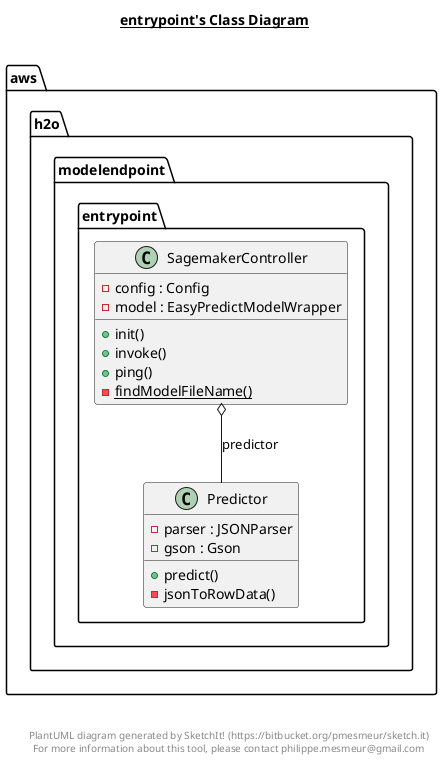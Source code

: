 @startuml

title __entrypoint's Class Diagram__\n

  namespace aws.h2o.modelendpoint.entrypoint {
    class aws.h2o.modelendpoint.entrypoint.Predictor {
        - parser : JSONParser
        - gson : Gson
        + predict()
        - jsonToRowData()
    }
  }
  

  namespace aws.h2o.modelendpoint.entrypoint {
    class aws.h2o.modelendpoint.entrypoint.SagemakerController {
        - config : Config
        - model : EasyPredictModelWrapper
        + init()
        + invoke()
        + ping()
        {static} - findModelFileName()
    }
  }
  

  aws.h2o.modelendpoint.entrypoint.SagemakerController o-- aws.h2o.modelendpoint.entrypoint.Predictor : predictor


right footer


PlantUML diagram generated by SketchIt! (https://bitbucket.org/pmesmeur/sketch.it)
For more information about this tool, please contact philippe.mesmeur@gmail.com
endfooter

@enduml
